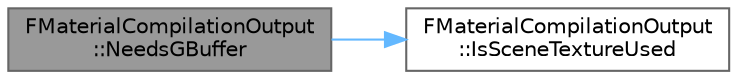 digraph "FMaterialCompilationOutput::NeedsGBuffer"
{
 // INTERACTIVE_SVG=YES
 // LATEX_PDF_SIZE
  bgcolor="transparent";
  edge [fontname=Helvetica,fontsize=10,labelfontname=Helvetica,labelfontsize=10];
  node [fontname=Helvetica,fontsize=10,shape=box,height=0.2,width=0.4];
  rankdir="LR";
  Node1 [id="Node000001",label="FMaterialCompilationOutput\l::NeedsGBuffer",height=0.2,width=0.4,color="gray40", fillcolor="grey60", style="filled", fontcolor="black",tooltip="true if the material uses any GBuffer textures"];
  Node1 -> Node2 [id="edge1_Node000001_Node000002",color="steelblue1",style="solid",tooltip=" "];
  Node2 [id="Node000002",label="FMaterialCompilationOutput\l::IsSceneTextureUsed",height=0.2,width=0.4,color="grey40", fillcolor="white", style="filled",URL="$d1/d34/classFMaterialCompilationOutput.html#ae6a11057b27a1d982dd48733204f3885",tooltip=" "];
}
